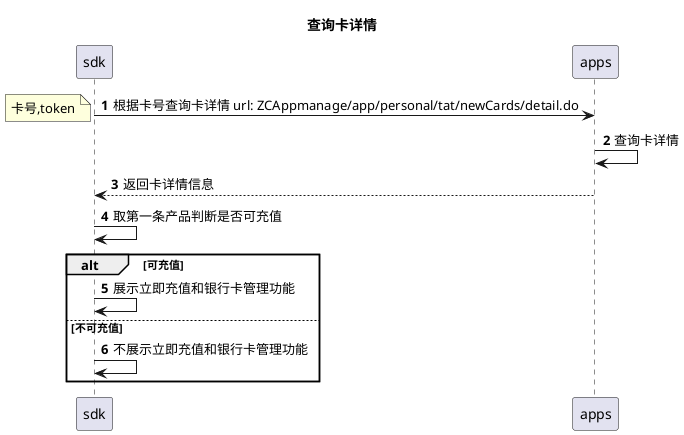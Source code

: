 @startuml
title:查询卡详情
autonumber
sdk->apps:根据卡号查询卡详情 url: ZCAppmanage/app/personal/tat/newCards/detail.do
note left:卡号,token
apps->apps:查询卡详情
apps-->sdk:返回卡详情信息
sdk->sdk:取第一条产品判断是否可充值
alt 可充值
sdk->sdk:展示立即充值和银行卡管理功能
else 不可充值
sdk->sdk:不展示立即充值和银行卡管理功能
end


@enduml